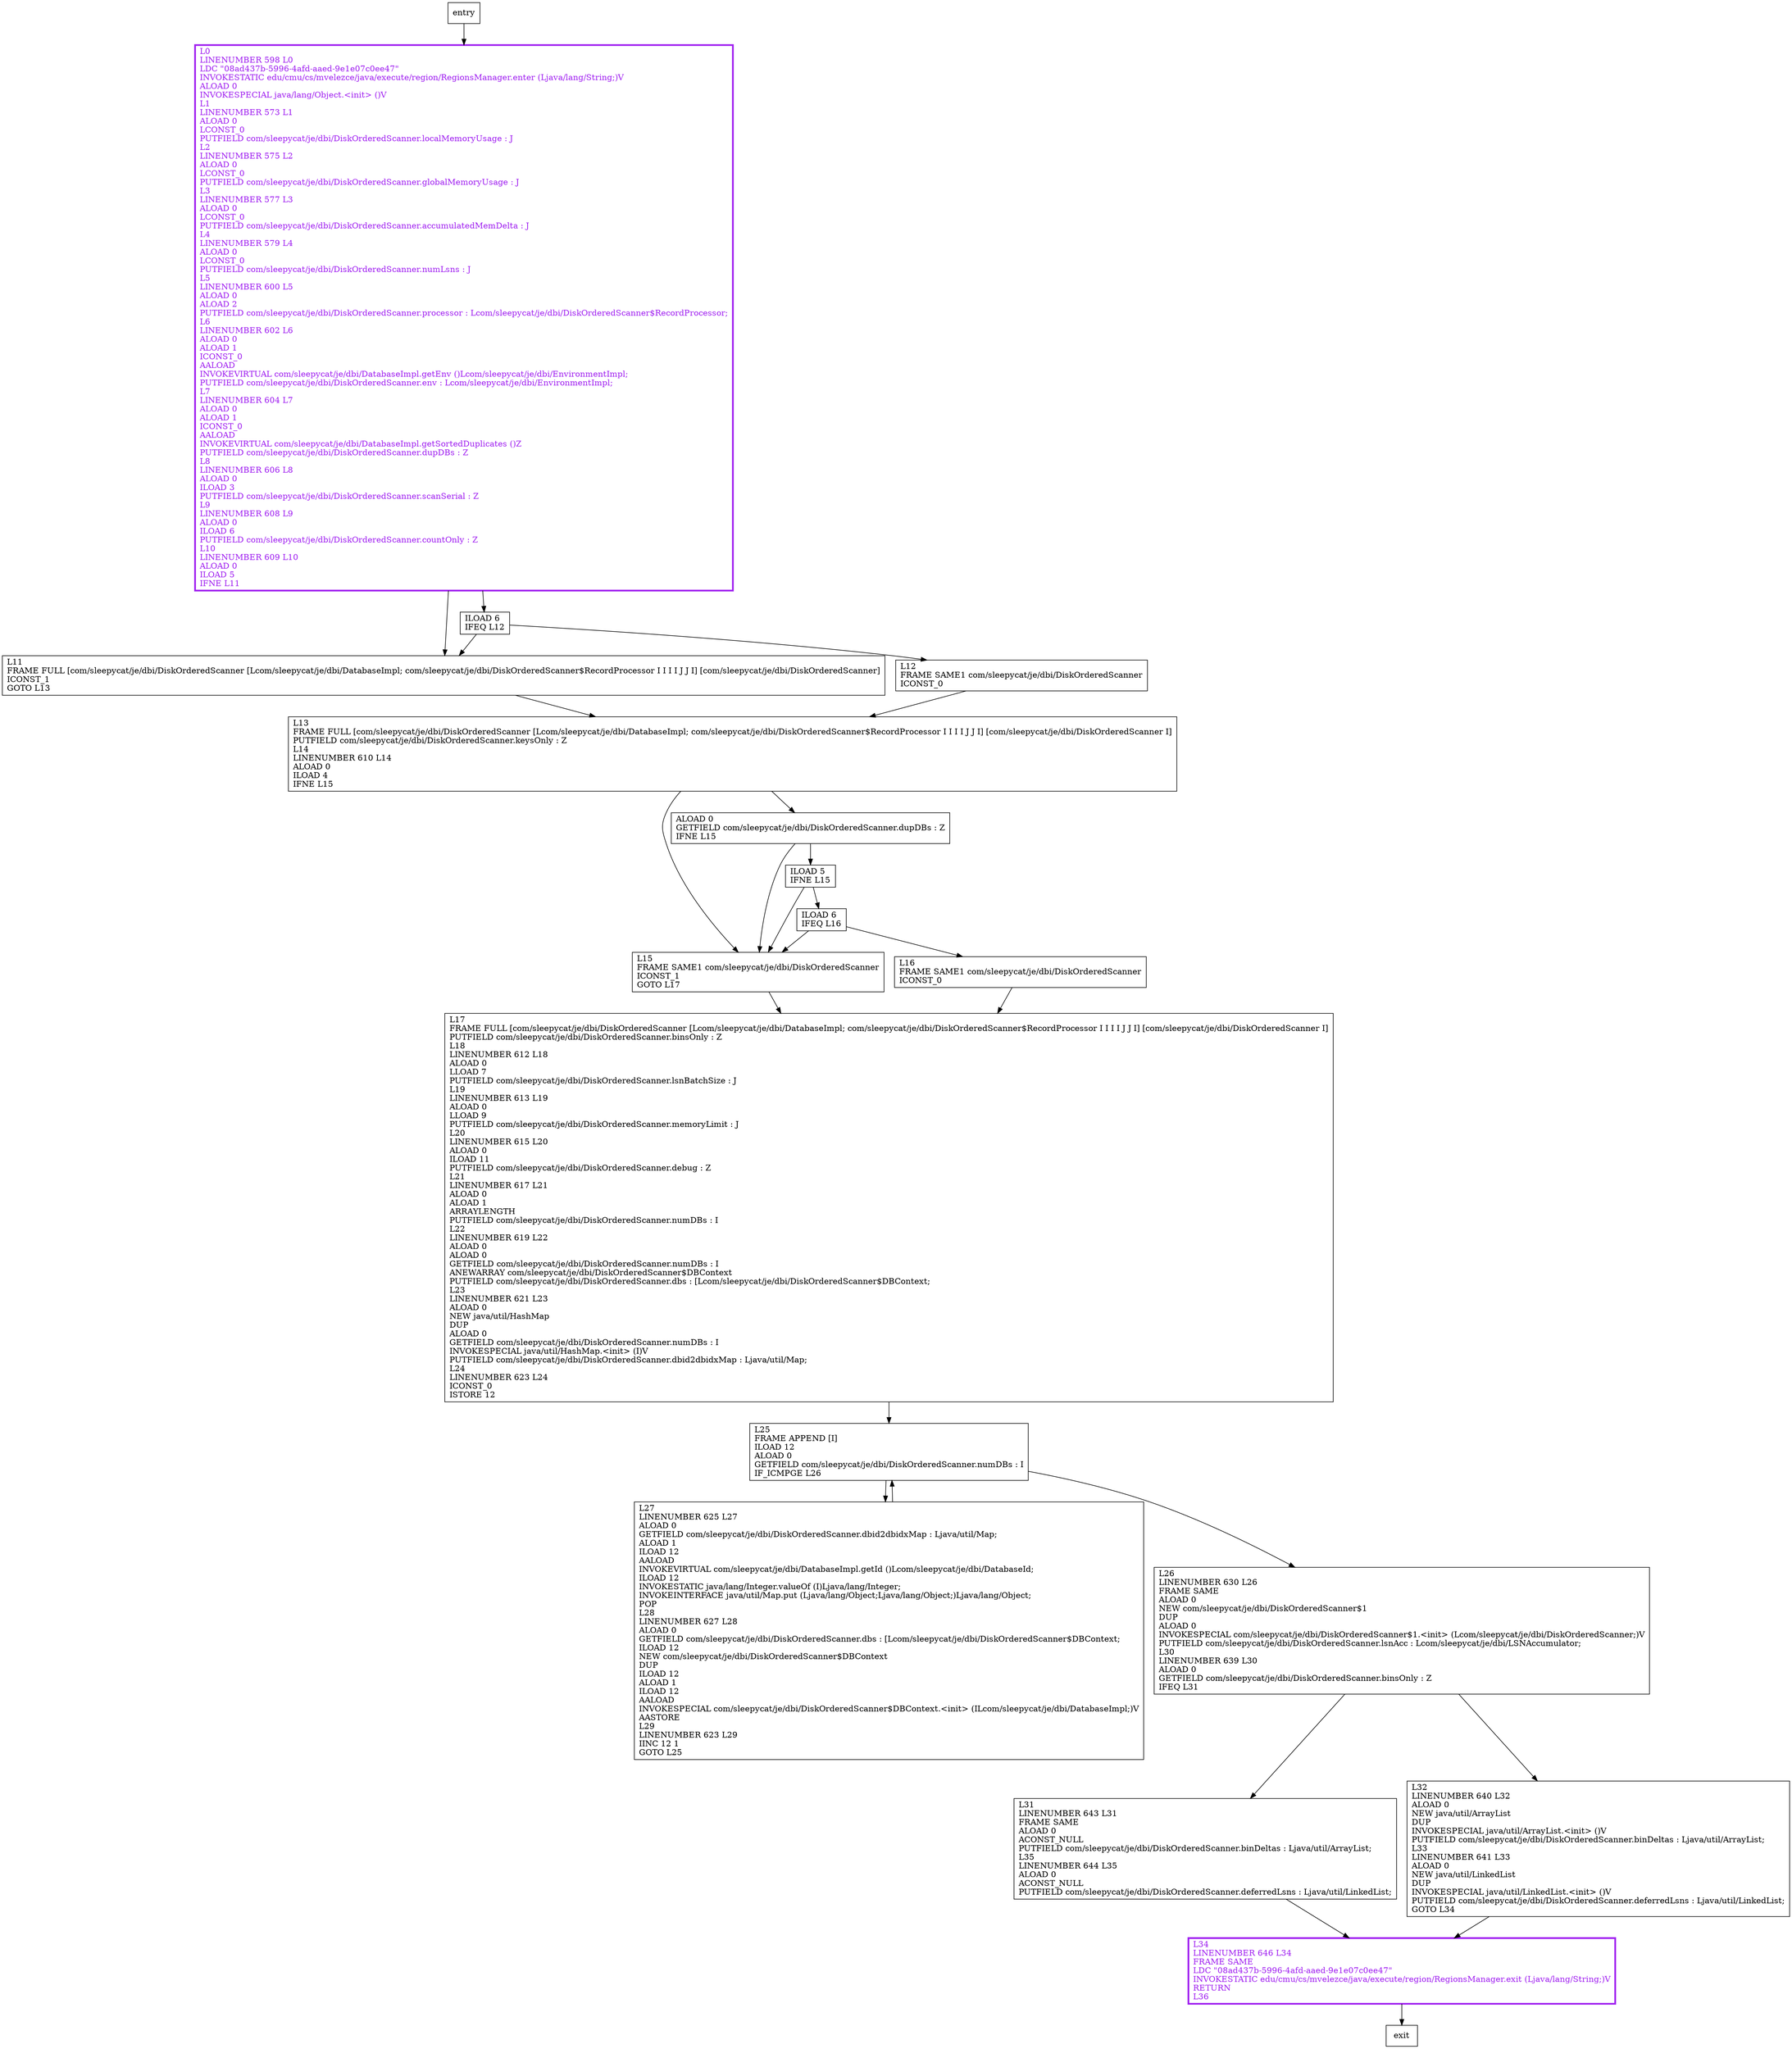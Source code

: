 digraph <init> {
node [shape=record];
1994979210 [label="L13\lFRAME FULL [com/sleepycat/je/dbi/DiskOrderedScanner [Lcom/sleepycat/je/dbi/DatabaseImpl; com/sleepycat/je/dbi/DiskOrderedScanner$RecordProcessor I I I I J J I] [com/sleepycat/je/dbi/DiskOrderedScanner I]\lPUTFIELD com/sleepycat/je/dbi/DiskOrderedScanner.keysOnly : Z\lL14\lLINENUMBER 610 L14\lALOAD 0\lILOAD 4\lIFNE L15\l"];
460561134 [label="ILOAD 6\lIFEQ L16\l"];
230457064 [label="L15\lFRAME SAME1 com/sleepycat/je/dbi/DiskOrderedScanner\lICONST_1\lGOTO L17\l"];
860333267 [label="L31\lLINENUMBER 643 L31\lFRAME SAME\lALOAD 0\lACONST_NULL\lPUTFIELD com/sleepycat/je/dbi/DiskOrderedScanner.binDeltas : Ljava/util/ArrayList;\lL35\lLINENUMBER 644 L35\lALOAD 0\lACONST_NULL\lPUTFIELD com/sleepycat/je/dbi/DiskOrderedScanner.deferredLsns : Ljava/util/LinkedList;\l"];
1568310672 [label="L11\lFRAME FULL [com/sleepycat/je/dbi/DiskOrderedScanner [Lcom/sleepycat/je/dbi/DatabaseImpl; com/sleepycat/je/dbi/DiskOrderedScanner$RecordProcessor I I I I J J I] [com/sleepycat/je/dbi/DiskOrderedScanner]\lICONST_1\lGOTO L13\l"];
706116737 [label="ILOAD 5\lIFNE L15\l"];
1702388887 [label="L27\lLINENUMBER 625 L27\lALOAD 0\lGETFIELD com/sleepycat/je/dbi/DiskOrderedScanner.dbid2dbidxMap : Ljava/util/Map;\lALOAD 1\lILOAD 12\lAALOAD\lINVOKEVIRTUAL com/sleepycat/je/dbi/DatabaseImpl.getId ()Lcom/sleepycat/je/dbi/DatabaseId;\lILOAD 12\lINVOKESTATIC java/lang/Integer.valueOf (I)Ljava/lang/Integer;\lINVOKEINTERFACE java/util/Map.put (Ljava/lang/Object;Ljava/lang/Object;)Ljava/lang/Object;\lPOP\lL28\lLINENUMBER 627 L28\lALOAD 0\lGETFIELD com/sleepycat/je/dbi/DiskOrderedScanner.dbs : [Lcom/sleepycat/je/dbi/DiskOrderedScanner$DBContext;\lILOAD 12\lNEW com/sleepycat/je/dbi/DiskOrderedScanner$DBContext\lDUP\lILOAD 12\lALOAD 1\lILOAD 12\lAALOAD\lINVOKESPECIAL com/sleepycat/je/dbi/DiskOrderedScanner$DBContext.\<init\> (ILcom/sleepycat/je/dbi/DatabaseImpl;)V\lAASTORE\lL29\lLINENUMBER 623 L29\lIINC 12 1\lGOTO L25\l"];
779668675 [label="L34\lLINENUMBER 646 L34\lFRAME SAME\lLDC \"08ad437b-5996-4afd-aaed-9e1e07c0ee47\"\lINVOKESTATIC edu/cmu/cs/mvelezce/java/execute/region/RegionsManager.exit (Ljava/lang/String;)V\lRETURN\lL36\l"];
537508174 [label="L32\lLINENUMBER 640 L32\lALOAD 0\lNEW java/util/ArrayList\lDUP\lINVOKESPECIAL java/util/ArrayList.\<init\> ()V\lPUTFIELD com/sleepycat/je/dbi/DiskOrderedScanner.binDeltas : Ljava/util/ArrayList;\lL33\lLINENUMBER 641 L33\lALOAD 0\lNEW java/util/LinkedList\lDUP\lINVOKESPECIAL java/util/LinkedList.\<init\> ()V\lPUTFIELD com/sleepycat/je/dbi/DiskOrderedScanner.deferredLsns : Ljava/util/LinkedList;\lGOTO L34\l"];
1898733107 [label="L25\lFRAME APPEND [I]\lILOAD 12\lALOAD 0\lGETFIELD com/sleepycat/je/dbi/DiskOrderedScanner.numDBs : I\lIF_ICMPGE L26\l"];
1989086738 [label="L26\lLINENUMBER 630 L26\lFRAME SAME\lALOAD 0\lNEW com/sleepycat/je/dbi/DiskOrderedScanner$1\lDUP\lALOAD 0\lINVOKESPECIAL com/sleepycat/je/dbi/DiskOrderedScanner$1.\<init\> (Lcom/sleepycat/je/dbi/DiskOrderedScanner;)V\lPUTFIELD com/sleepycat/je/dbi/DiskOrderedScanner.lsnAcc : Lcom/sleepycat/je/dbi/LSNAccumulator;\lL30\lLINENUMBER 639 L30\lALOAD 0\lGETFIELD com/sleepycat/je/dbi/DiskOrderedScanner.binsOnly : Z\lIFEQ L31\l"];
1301807325 [label="L0\lLINENUMBER 598 L0\lLDC \"08ad437b-5996-4afd-aaed-9e1e07c0ee47\"\lINVOKESTATIC edu/cmu/cs/mvelezce/java/execute/region/RegionsManager.enter (Ljava/lang/String;)V\lALOAD 0\lINVOKESPECIAL java/lang/Object.\<init\> ()V\lL1\lLINENUMBER 573 L1\lALOAD 0\lLCONST_0\lPUTFIELD com/sleepycat/je/dbi/DiskOrderedScanner.localMemoryUsage : J\lL2\lLINENUMBER 575 L2\lALOAD 0\lLCONST_0\lPUTFIELD com/sleepycat/je/dbi/DiskOrderedScanner.globalMemoryUsage : J\lL3\lLINENUMBER 577 L3\lALOAD 0\lLCONST_0\lPUTFIELD com/sleepycat/je/dbi/DiskOrderedScanner.accumulatedMemDelta : J\lL4\lLINENUMBER 579 L4\lALOAD 0\lLCONST_0\lPUTFIELD com/sleepycat/je/dbi/DiskOrderedScanner.numLsns : J\lL5\lLINENUMBER 600 L5\lALOAD 0\lALOAD 2\lPUTFIELD com/sleepycat/je/dbi/DiskOrderedScanner.processor : Lcom/sleepycat/je/dbi/DiskOrderedScanner$RecordProcessor;\lL6\lLINENUMBER 602 L6\lALOAD 0\lALOAD 1\lICONST_0\lAALOAD\lINVOKEVIRTUAL com/sleepycat/je/dbi/DatabaseImpl.getEnv ()Lcom/sleepycat/je/dbi/EnvironmentImpl;\lPUTFIELD com/sleepycat/je/dbi/DiskOrderedScanner.env : Lcom/sleepycat/je/dbi/EnvironmentImpl;\lL7\lLINENUMBER 604 L7\lALOAD 0\lALOAD 1\lICONST_0\lAALOAD\lINVOKEVIRTUAL com/sleepycat/je/dbi/DatabaseImpl.getSortedDuplicates ()Z\lPUTFIELD com/sleepycat/je/dbi/DiskOrderedScanner.dupDBs : Z\lL8\lLINENUMBER 606 L8\lALOAD 0\lILOAD 3\lPUTFIELD com/sleepycat/je/dbi/DiskOrderedScanner.scanSerial : Z\lL9\lLINENUMBER 608 L9\lALOAD 0\lILOAD 6\lPUTFIELD com/sleepycat/je/dbi/DiskOrderedScanner.countOnly : Z\lL10\lLINENUMBER 609 L10\lALOAD 0\lILOAD 5\lIFNE L11\l"];
107131076 [label="L16\lFRAME SAME1 com/sleepycat/je/dbi/DiskOrderedScanner\lICONST_0\l"];
1757922782 [label="L17\lFRAME FULL [com/sleepycat/je/dbi/DiskOrderedScanner [Lcom/sleepycat/je/dbi/DatabaseImpl; com/sleepycat/je/dbi/DiskOrderedScanner$RecordProcessor I I I I J J I] [com/sleepycat/je/dbi/DiskOrderedScanner I]\lPUTFIELD com/sleepycat/je/dbi/DiskOrderedScanner.binsOnly : Z\lL18\lLINENUMBER 612 L18\lALOAD 0\lLLOAD 7\lPUTFIELD com/sleepycat/je/dbi/DiskOrderedScanner.lsnBatchSize : J\lL19\lLINENUMBER 613 L19\lALOAD 0\lLLOAD 9\lPUTFIELD com/sleepycat/je/dbi/DiskOrderedScanner.memoryLimit : J\lL20\lLINENUMBER 615 L20\lALOAD 0\lILOAD 11\lPUTFIELD com/sleepycat/je/dbi/DiskOrderedScanner.debug : Z\lL21\lLINENUMBER 617 L21\lALOAD 0\lALOAD 1\lARRAYLENGTH\lPUTFIELD com/sleepycat/je/dbi/DiskOrderedScanner.numDBs : I\lL22\lLINENUMBER 619 L22\lALOAD 0\lALOAD 0\lGETFIELD com/sleepycat/je/dbi/DiskOrderedScanner.numDBs : I\lANEWARRAY com/sleepycat/je/dbi/DiskOrderedScanner$DBContext\lPUTFIELD com/sleepycat/je/dbi/DiskOrderedScanner.dbs : [Lcom/sleepycat/je/dbi/DiskOrderedScanner$DBContext;\lL23\lLINENUMBER 621 L23\lALOAD 0\lNEW java/util/HashMap\lDUP\lALOAD 0\lGETFIELD com/sleepycat/je/dbi/DiskOrderedScanner.numDBs : I\lINVOKESPECIAL java/util/HashMap.\<init\> (I)V\lPUTFIELD com/sleepycat/je/dbi/DiskOrderedScanner.dbid2dbidxMap : Ljava/util/Map;\lL24\lLINENUMBER 623 L24\lICONST_0\lISTORE 12\l"];
2071695056 [label="L12\lFRAME SAME1 com/sleepycat/je/dbi/DiskOrderedScanner\lICONST_0\l"];
73612785 [label="ALOAD 0\lGETFIELD com/sleepycat/je/dbi/DiskOrderedScanner.dupDBs : Z\lIFNE L15\l"];
2035377435 [label="ILOAD 6\lIFEQ L12\l"];
entry;
exit;
1994979210 -> 230457064
1994979210 -> 73612785
460561134 -> 230457064
460561134 -> 107131076
230457064 -> 1757922782
860333267 -> 779668675
1568310672 -> 1994979210
706116737 -> 460561134
706116737 -> 230457064
1702388887 -> 1898733107
779668675 -> exit
537508174 -> 779668675
1898733107 -> 1989086738
1898733107 -> 1702388887
1989086738 -> 860333267
1989086738 -> 537508174
entry -> 1301807325
1301807325 -> 1568310672
1301807325 -> 2035377435
107131076 -> 1757922782
1757922782 -> 1898733107
2071695056 -> 1994979210
73612785 -> 230457064
73612785 -> 706116737
2035377435 -> 1568310672
2035377435 -> 2071695056
1301807325[fontcolor="purple", penwidth=3, color="purple"];
779668675[fontcolor="purple", penwidth=3, color="purple"];
}
